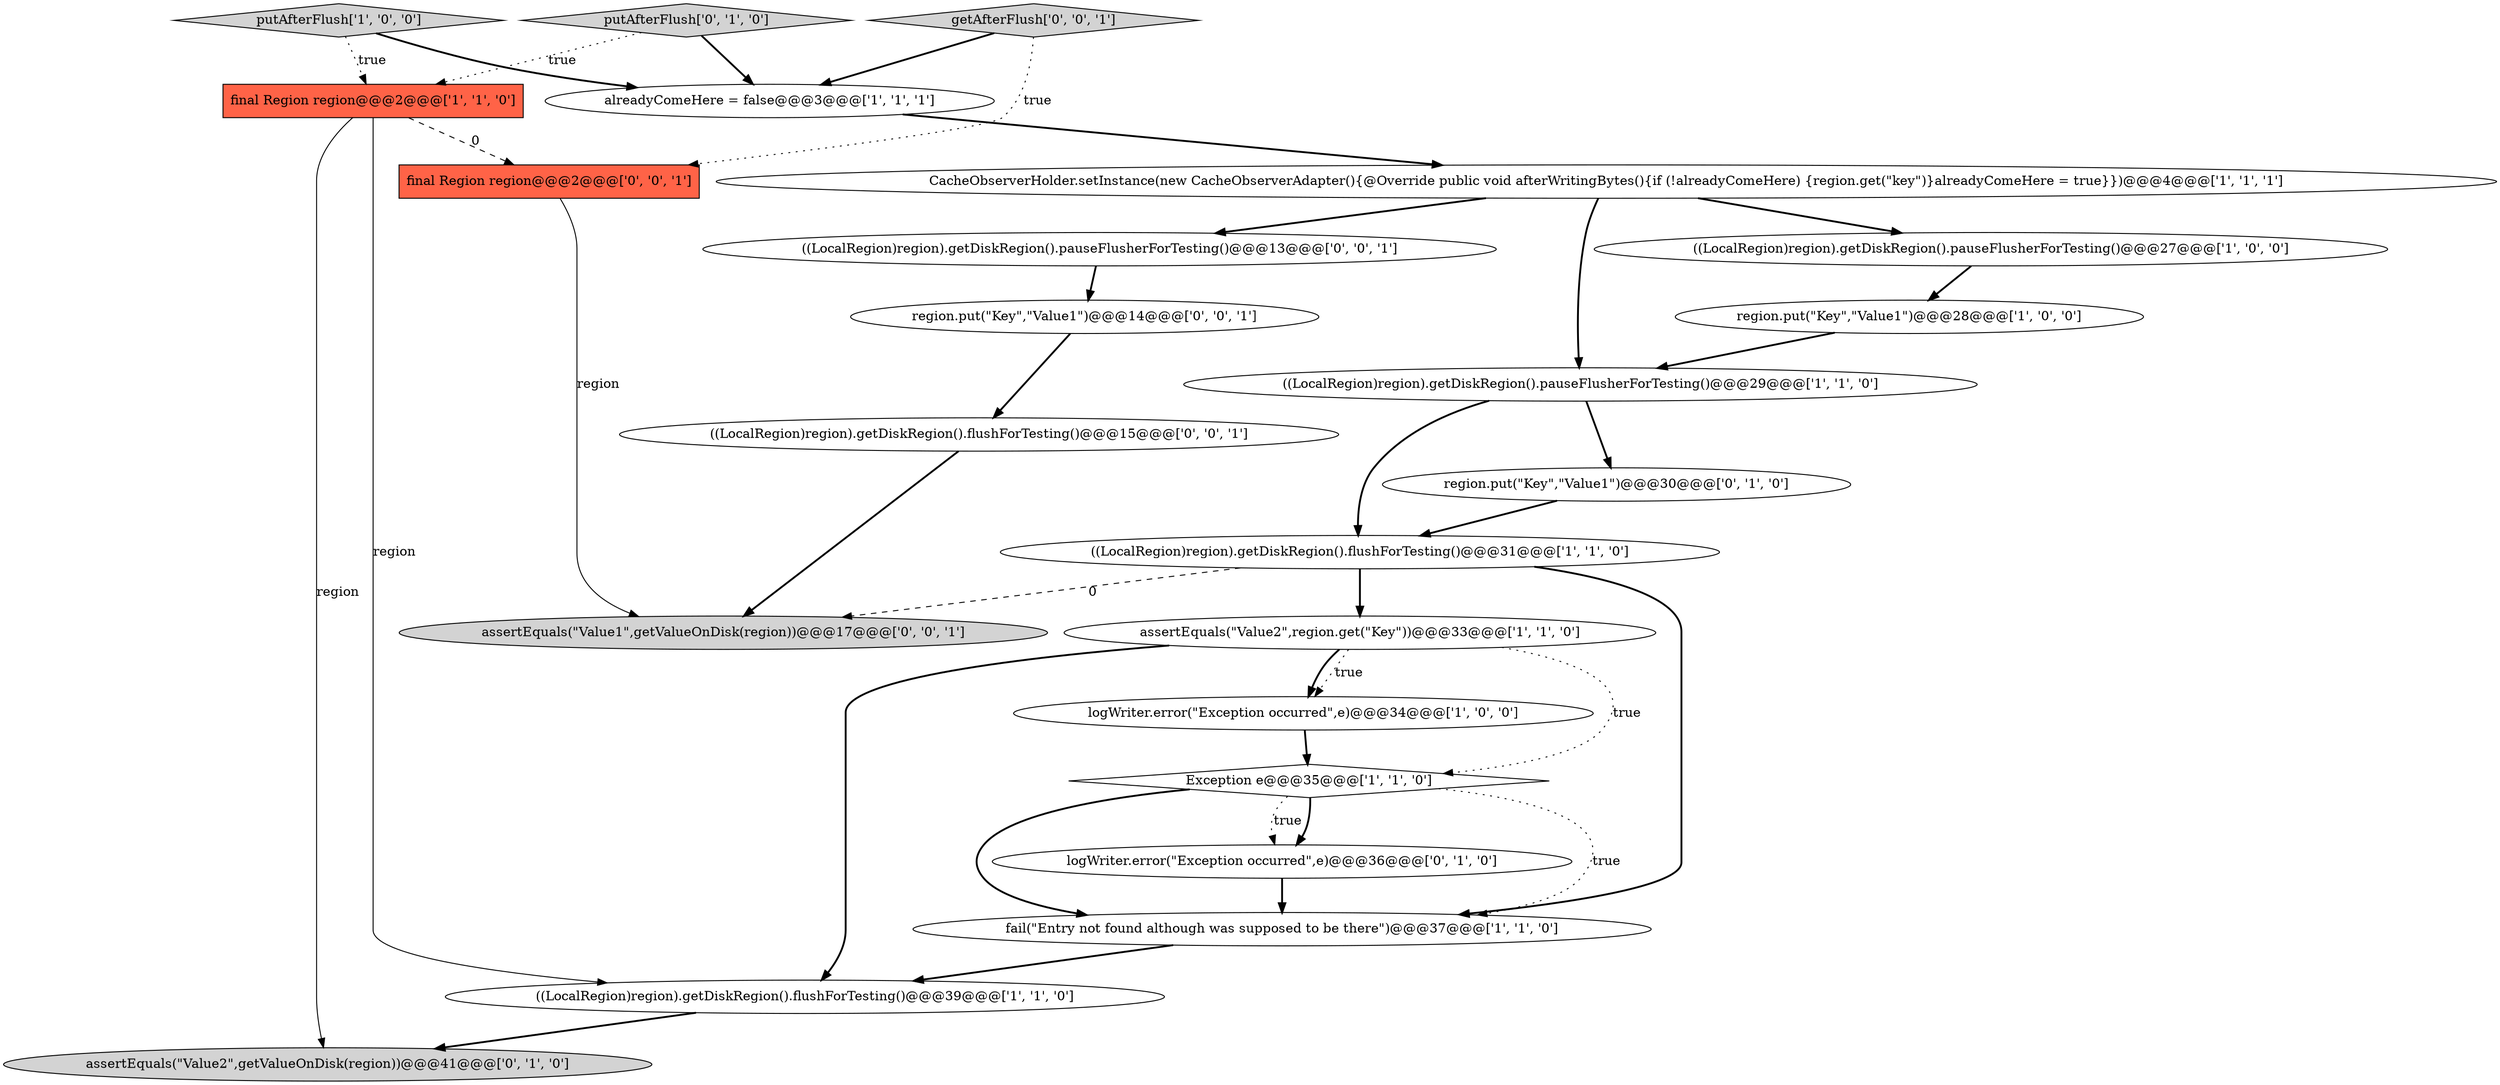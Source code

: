 digraph {
19 [style = filled, label = "region.put(\"Key\",\"Value1\")@@@14@@@['0', '0', '1']", fillcolor = white, shape = ellipse image = "AAA0AAABBB3BBB"];
18 [style = filled, label = "final Region region@@@2@@@['0', '0', '1']", fillcolor = tomato, shape = box image = "AAA0AAABBB3BBB"];
9 [style = filled, label = "fail(\"Entry not found although was supposed to be there\")@@@37@@@['1', '1', '0']", fillcolor = white, shape = ellipse image = "AAA0AAABBB1BBB"];
2 [style = filled, label = "final Region region@@@2@@@['1', '1', '0']", fillcolor = tomato, shape = box image = "AAA0AAABBB1BBB"];
15 [style = filled, label = "assertEquals(\"Value2\",getValueOnDisk(region))@@@41@@@['0', '1', '0']", fillcolor = lightgray, shape = ellipse image = "AAA0AAABBB2BBB"];
4 [style = filled, label = "((LocalRegion)region).getDiskRegion().pauseFlusherForTesting()@@@29@@@['1', '1', '0']", fillcolor = white, shape = ellipse image = "AAA0AAABBB1BBB"];
17 [style = filled, label = "((LocalRegion)region).getDiskRegion().flushForTesting()@@@15@@@['0', '0', '1']", fillcolor = white, shape = ellipse image = "AAA0AAABBB3BBB"];
20 [style = filled, label = "getAfterFlush['0', '0', '1']", fillcolor = lightgray, shape = diamond image = "AAA0AAABBB3BBB"];
11 [style = filled, label = "Exception e@@@35@@@['1', '1', '0']", fillcolor = white, shape = diamond image = "AAA0AAABBB1BBB"];
0 [style = filled, label = "((LocalRegion)region).getDiskRegion().pauseFlusherForTesting()@@@27@@@['1', '0', '0']", fillcolor = white, shape = ellipse image = "AAA0AAABBB1BBB"];
7 [style = filled, label = "putAfterFlush['1', '0', '0']", fillcolor = lightgray, shape = diamond image = "AAA0AAABBB1BBB"];
8 [style = filled, label = "CacheObserverHolder.setInstance(new CacheObserverAdapter(){@Override public void afterWritingBytes(){if (!alreadyComeHere) {region.get(\"key\")}alreadyComeHere = true}})@@@4@@@['1', '1', '1']", fillcolor = white, shape = ellipse image = "AAA0AAABBB1BBB"];
12 [style = filled, label = "((LocalRegion)region).getDiskRegion().flushForTesting()@@@39@@@['1', '1', '0']", fillcolor = white, shape = ellipse image = "AAA0AAABBB1BBB"];
10 [style = filled, label = "alreadyComeHere = false@@@3@@@['1', '1', '1']", fillcolor = white, shape = ellipse image = "AAA0AAABBB1BBB"];
14 [style = filled, label = "putAfterFlush['0', '1', '0']", fillcolor = lightgray, shape = diamond image = "AAA0AAABBB2BBB"];
5 [style = filled, label = "((LocalRegion)region).getDiskRegion().flushForTesting()@@@31@@@['1', '1', '0']", fillcolor = white, shape = ellipse image = "AAA0AAABBB1BBB"];
6 [style = filled, label = "logWriter.error(\"Exception occurred\",e)@@@34@@@['1', '0', '0']", fillcolor = white, shape = ellipse image = "AAA0AAABBB1BBB"];
22 [style = filled, label = "((LocalRegion)region).getDiskRegion().pauseFlusherForTesting()@@@13@@@['0', '0', '1']", fillcolor = white, shape = ellipse image = "AAA0AAABBB3BBB"];
16 [style = filled, label = "region.put(\"Key\",\"Value1\")@@@30@@@['0', '1', '0']", fillcolor = white, shape = ellipse image = "AAA0AAABBB2BBB"];
13 [style = filled, label = "logWriter.error(\"Exception occurred\",e)@@@36@@@['0', '1', '0']", fillcolor = white, shape = ellipse image = "AAA0AAABBB2BBB"];
21 [style = filled, label = "assertEquals(\"Value1\",getValueOnDisk(region))@@@17@@@['0', '0', '1']", fillcolor = lightgray, shape = ellipse image = "AAA0AAABBB3BBB"];
1 [style = filled, label = "assertEquals(\"Value2\",region.get(\"Key\"))@@@33@@@['1', '1', '0']", fillcolor = white, shape = ellipse image = "AAA0AAABBB1BBB"];
3 [style = filled, label = "region.put(\"Key\",\"Value1\")@@@28@@@['1', '0', '0']", fillcolor = white, shape = ellipse image = "AAA0AAABBB1BBB"];
7->2 [style = dotted, label="true"];
18->21 [style = solid, label="region"];
11->9 [style = dotted, label="true"];
22->19 [style = bold, label=""];
2->15 [style = solid, label="region"];
1->11 [style = dotted, label="true"];
20->10 [style = bold, label=""];
8->4 [style = bold, label=""];
8->0 [style = bold, label=""];
4->16 [style = bold, label=""];
7->10 [style = bold, label=""];
17->21 [style = bold, label=""];
20->18 [style = dotted, label="true"];
1->12 [style = bold, label=""];
12->15 [style = bold, label=""];
5->1 [style = bold, label=""];
6->11 [style = bold, label=""];
4->5 [style = bold, label=""];
10->8 [style = bold, label=""];
11->9 [style = bold, label=""];
2->18 [style = dashed, label="0"];
0->3 [style = bold, label=""];
5->9 [style = bold, label=""];
1->6 [style = dotted, label="true"];
1->6 [style = bold, label=""];
19->17 [style = bold, label=""];
8->22 [style = bold, label=""];
11->13 [style = bold, label=""];
5->21 [style = dashed, label="0"];
14->2 [style = dotted, label="true"];
2->12 [style = solid, label="region"];
16->5 [style = bold, label=""];
13->9 [style = bold, label=""];
11->13 [style = dotted, label="true"];
14->10 [style = bold, label=""];
3->4 [style = bold, label=""];
9->12 [style = bold, label=""];
}
